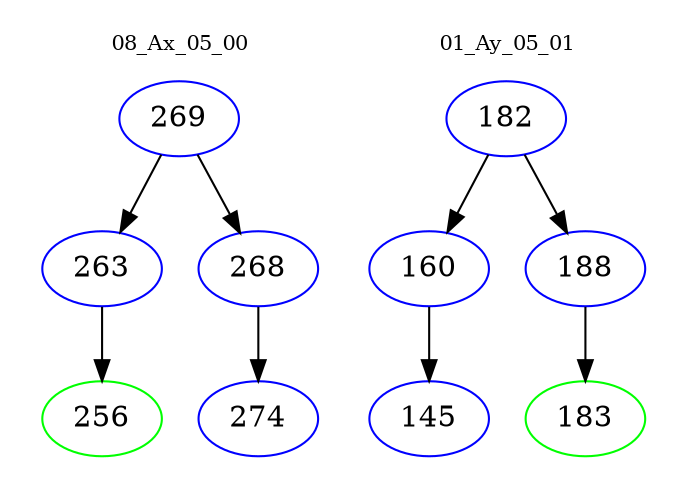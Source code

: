 digraph{
subgraph cluster_0 {
color = white
label = "08_Ax_05_00";
fontsize=10;
T0_269 [label="269", color="blue"]
T0_269 -> T0_263 [color="black"]
T0_263 [label="263", color="blue"]
T0_263 -> T0_256 [color="black"]
T0_256 [label="256", color="green"]
T0_269 -> T0_268 [color="black"]
T0_268 [label="268", color="blue"]
T0_268 -> T0_274 [color="black"]
T0_274 [label="274", color="blue"]
}
subgraph cluster_1 {
color = white
label = "01_Ay_05_01";
fontsize=10;
T1_182 [label="182", color="blue"]
T1_182 -> T1_160 [color="black"]
T1_160 [label="160", color="blue"]
T1_160 -> T1_145 [color="black"]
T1_145 [label="145", color="blue"]
T1_182 -> T1_188 [color="black"]
T1_188 [label="188", color="blue"]
T1_188 -> T1_183 [color="black"]
T1_183 [label="183", color="green"]
}
}
